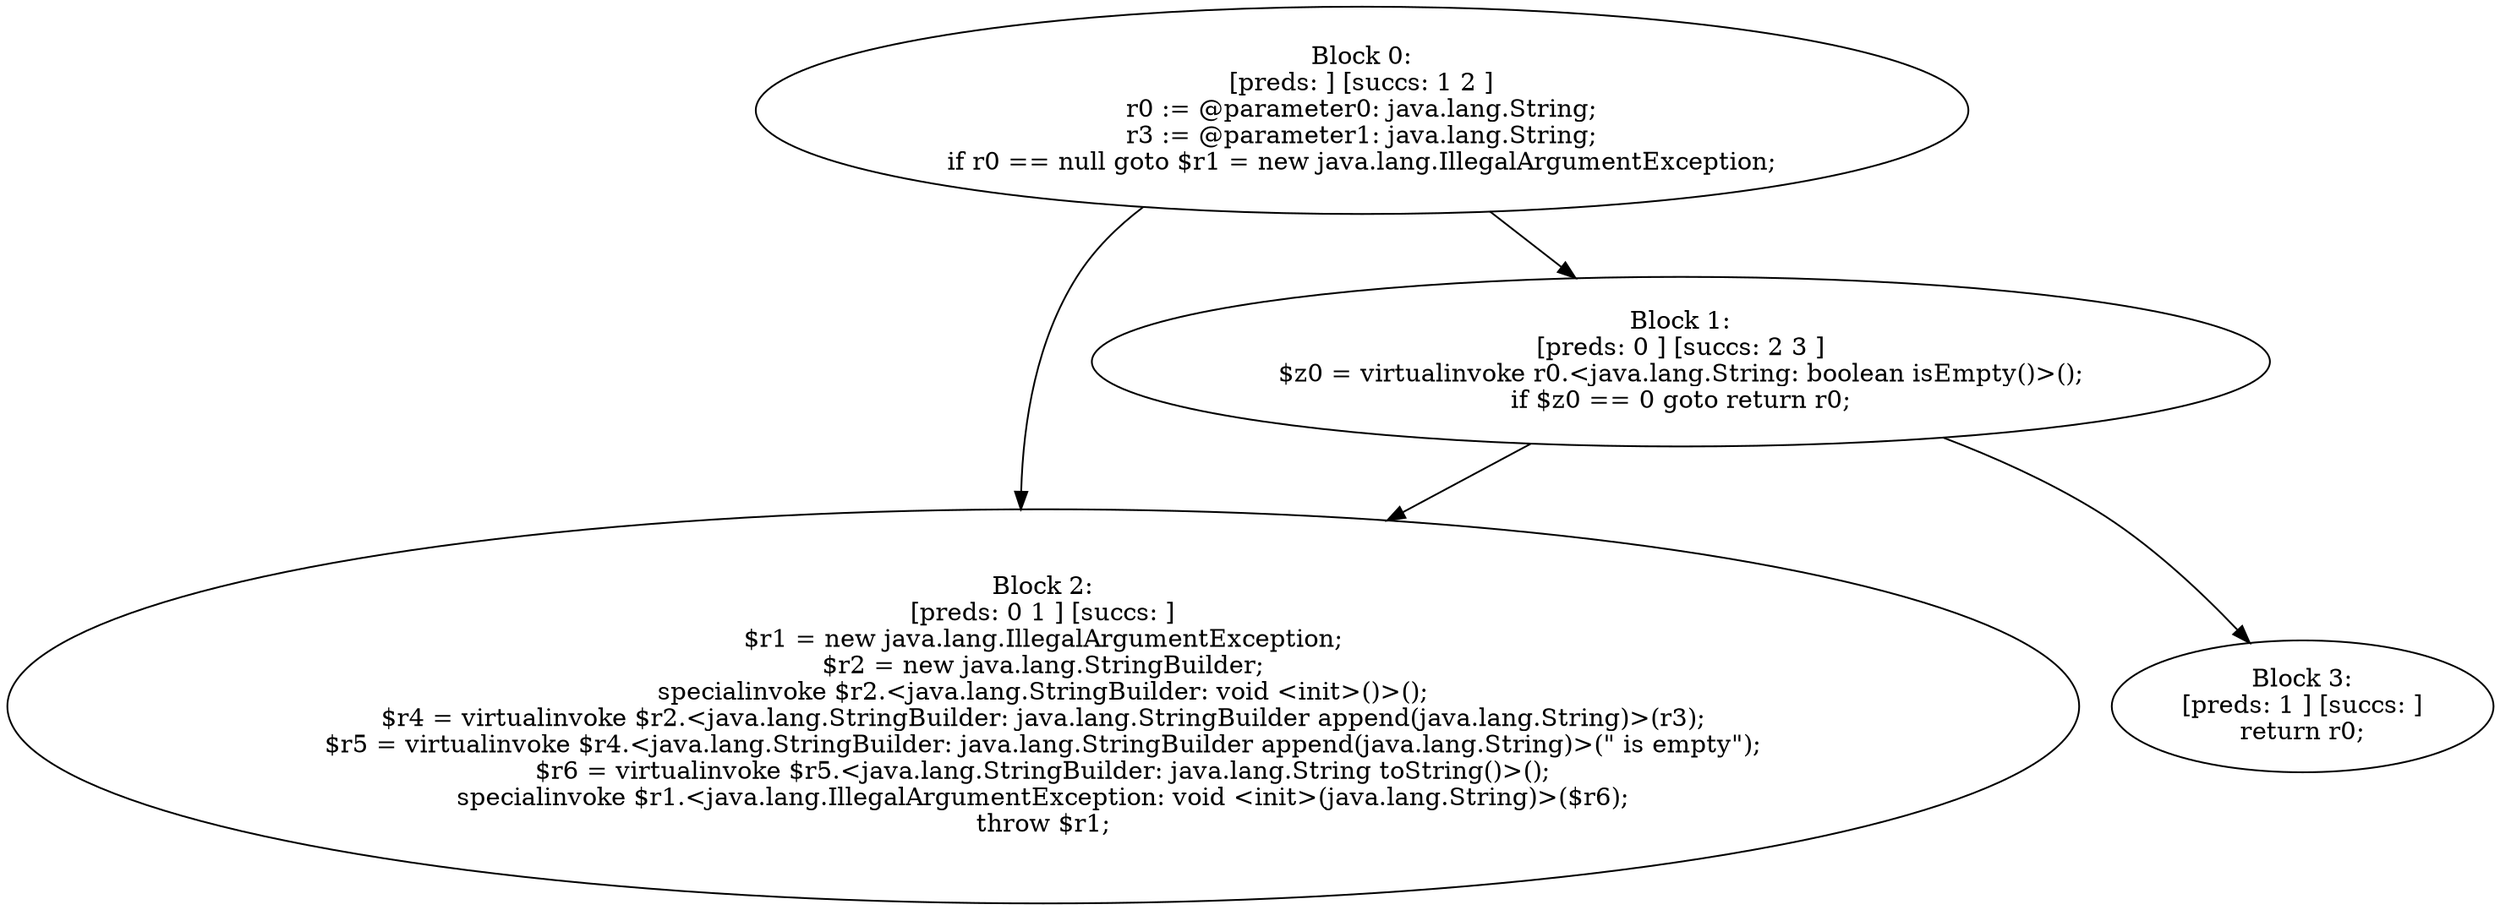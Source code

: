 digraph "unitGraph" {
    "Block 0:
[preds: ] [succs: 1 2 ]
r0 := @parameter0: java.lang.String;
r3 := @parameter1: java.lang.String;
if r0 == null goto $r1 = new java.lang.IllegalArgumentException;
"
    "Block 1:
[preds: 0 ] [succs: 2 3 ]
$z0 = virtualinvoke r0.<java.lang.String: boolean isEmpty()>();
if $z0 == 0 goto return r0;
"
    "Block 2:
[preds: 0 1 ] [succs: ]
$r1 = new java.lang.IllegalArgumentException;
$r2 = new java.lang.StringBuilder;
specialinvoke $r2.<java.lang.StringBuilder: void <init>()>();
$r4 = virtualinvoke $r2.<java.lang.StringBuilder: java.lang.StringBuilder append(java.lang.String)>(r3);
$r5 = virtualinvoke $r4.<java.lang.StringBuilder: java.lang.StringBuilder append(java.lang.String)>(\" is empty\");
$r6 = virtualinvoke $r5.<java.lang.StringBuilder: java.lang.String toString()>();
specialinvoke $r1.<java.lang.IllegalArgumentException: void <init>(java.lang.String)>($r6);
throw $r1;
"
    "Block 3:
[preds: 1 ] [succs: ]
return r0;
"
    "Block 0:
[preds: ] [succs: 1 2 ]
r0 := @parameter0: java.lang.String;
r3 := @parameter1: java.lang.String;
if r0 == null goto $r1 = new java.lang.IllegalArgumentException;
"->"Block 1:
[preds: 0 ] [succs: 2 3 ]
$z0 = virtualinvoke r0.<java.lang.String: boolean isEmpty()>();
if $z0 == 0 goto return r0;
";
    "Block 0:
[preds: ] [succs: 1 2 ]
r0 := @parameter0: java.lang.String;
r3 := @parameter1: java.lang.String;
if r0 == null goto $r1 = new java.lang.IllegalArgumentException;
"->"Block 2:
[preds: 0 1 ] [succs: ]
$r1 = new java.lang.IllegalArgumentException;
$r2 = new java.lang.StringBuilder;
specialinvoke $r2.<java.lang.StringBuilder: void <init>()>();
$r4 = virtualinvoke $r2.<java.lang.StringBuilder: java.lang.StringBuilder append(java.lang.String)>(r3);
$r5 = virtualinvoke $r4.<java.lang.StringBuilder: java.lang.StringBuilder append(java.lang.String)>(\" is empty\");
$r6 = virtualinvoke $r5.<java.lang.StringBuilder: java.lang.String toString()>();
specialinvoke $r1.<java.lang.IllegalArgumentException: void <init>(java.lang.String)>($r6);
throw $r1;
";
    "Block 1:
[preds: 0 ] [succs: 2 3 ]
$z0 = virtualinvoke r0.<java.lang.String: boolean isEmpty()>();
if $z0 == 0 goto return r0;
"->"Block 2:
[preds: 0 1 ] [succs: ]
$r1 = new java.lang.IllegalArgumentException;
$r2 = new java.lang.StringBuilder;
specialinvoke $r2.<java.lang.StringBuilder: void <init>()>();
$r4 = virtualinvoke $r2.<java.lang.StringBuilder: java.lang.StringBuilder append(java.lang.String)>(r3);
$r5 = virtualinvoke $r4.<java.lang.StringBuilder: java.lang.StringBuilder append(java.lang.String)>(\" is empty\");
$r6 = virtualinvoke $r5.<java.lang.StringBuilder: java.lang.String toString()>();
specialinvoke $r1.<java.lang.IllegalArgumentException: void <init>(java.lang.String)>($r6);
throw $r1;
";
    "Block 1:
[preds: 0 ] [succs: 2 3 ]
$z0 = virtualinvoke r0.<java.lang.String: boolean isEmpty()>();
if $z0 == 0 goto return r0;
"->"Block 3:
[preds: 1 ] [succs: ]
return r0;
";
}
